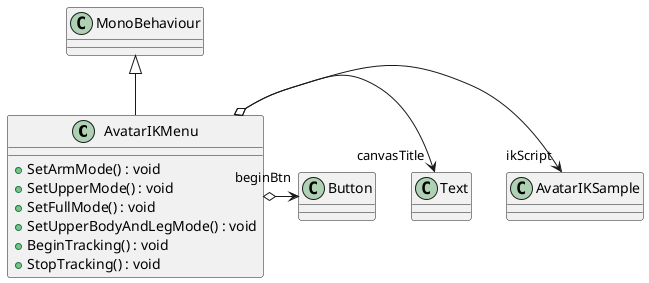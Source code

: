 @startuml
class AvatarIKMenu {
    + SetArmMode() : void
    + SetUpperMode() : void
    + SetFullMode() : void
    + SetUpperBodyAndLegMode() : void
    + BeginTracking() : void
    + StopTracking() : void
}
MonoBehaviour <|-- AvatarIKMenu
AvatarIKMenu o-> "ikScript" AvatarIKSample
AvatarIKMenu o-> "canvasTitle" Text
AvatarIKMenu o-> "beginBtn" Button
@enduml

